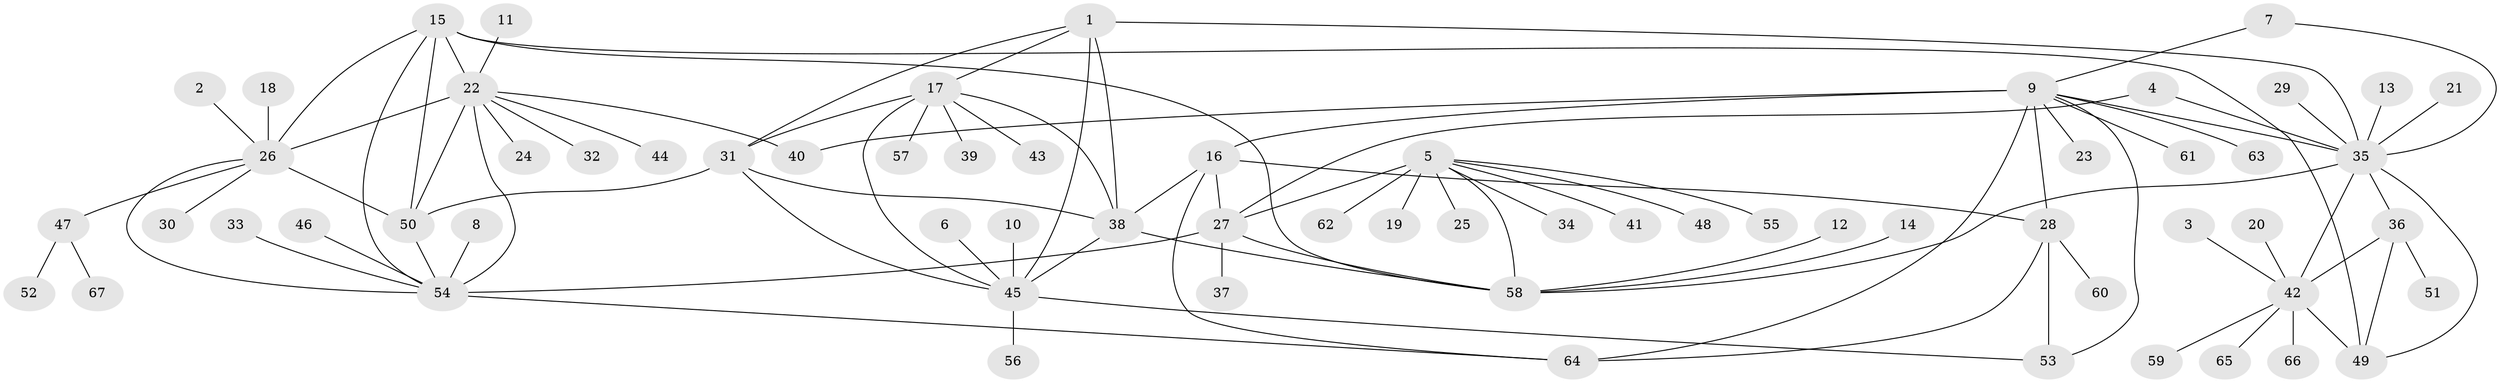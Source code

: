 // original degree distribution, {7: 0.06818181818181818, 8: 0.06060606060606061, 10: 0.015151515151515152, 9: 0.03787878787878788, 6: 0.015151515151515152, 15: 0.007575757575757576, 11: 0.007575757575757576, 12: 0.015151515151515152, 1: 0.6136363636363636, 4: 0.007575757575757576, 2: 0.11363636363636363, 3: 0.030303030303030304, 5: 0.007575757575757576}
// Generated by graph-tools (version 1.1) at 2025/02/03/09/25 03:02:50]
// undirected, 67 vertices, 97 edges
graph export_dot {
graph [start="1"]
  node [color=gray90,style=filled];
  1;
  2;
  3;
  4;
  5;
  6;
  7;
  8;
  9;
  10;
  11;
  12;
  13;
  14;
  15;
  16;
  17;
  18;
  19;
  20;
  21;
  22;
  23;
  24;
  25;
  26;
  27;
  28;
  29;
  30;
  31;
  32;
  33;
  34;
  35;
  36;
  37;
  38;
  39;
  40;
  41;
  42;
  43;
  44;
  45;
  46;
  47;
  48;
  49;
  50;
  51;
  52;
  53;
  54;
  55;
  56;
  57;
  58;
  59;
  60;
  61;
  62;
  63;
  64;
  65;
  66;
  67;
  1 -- 17 [weight=1.0];
  1 -- 31 [weight=1.0];
  1 -- 35 [weight=1.0];
  1 -- 38 [weight=1.0];
  1 -- 45 [weight=2.0];
  2 -- 26 [weight=1.0];
  3 -- 42 [weight=1.0];
  4 -- 27 [weight=1.0];
  4 -- 35 [weight=1.0];
  5 -- 19 [weight=1.0];
  5 -- 25 [weight=1.0];
  5 -- 27 [weight=6.0];
  5 -- 34 [weight=1.0];
  5 -- 41 [weight=1.0];
  5 -- 48 [weight=1.0];
  5 -- 55 [weight=1.0];
  5 -- 58 [weight=3.0];
  5 -- 62 [weight=1.0];
  6 -- 45 [weight=1.0];
  7 -- 9 [weight=1.0];
  7 -- 35 [weight=1.0];
  8 -- 54 [weight=1.0];
  9 -- 16 [weight=4.0];
  9 -- 23 [weight=1.0];
  9 -- 28 [weight=2.0];
  9 -- 35 [weight=1.0];
  9 -- 40 [weight=1.0];
  9 -- 53 [weight=1.0];
  9 -- 61 [weight=1.0];
  9 -- 63 [weight=1.0];
  9 -- 64 [weight=2.0];
  10 -- 45 [weight=1.0];
  11 -- 22 [weight=1.0];
  12 -- 58 [weight=1.0];
  13 -- 35 [weight=1.0];
  14 -- 58 [weight=1.0];
  15 -- 22 [weight=2.0];
  15 -- 26 [weight=1.0];
  15 -- 49 [weight=1.0];
  15 -- 50 [weight=1.0];
  15 -- 54 [weight=1.0];
  15 -- 58 [weight=1.0];
  16 -- 27 [weight=1.0];
  16 -- 28 [weight=2.0];
  16 -- 38 [weight=1.0];
  16 -- 64 [weight=2.0];
  17 -- 31 [weight=1.0];
  17 -- 38 [weight=1.0];
  17 -- 39 [weight=1.0];
  17 -- 43 [weight=1.0];
  17 -- 45 [weight=2.0];
  17 -- 57 [weight=1.0];
  18 -- 26 [weight=1.0];
  20 -- 42 [weight=1.0];
  21 -- 35 [weight=1.0];
  22 -- 24 [weight=1.0];
  22 -- 26 [weight=2.0];
  22 -- 32 [weight=1.0];
  22 -- 40 [weight=1.0];
  22 -- 44 [weight=1.0];
  22 -- 50 [weight=2.0];
  22 -- 54 [weight=2.0];
  26 -- 30 [weight=1.0];
  26 -- 47 [weight=1.0];
  26 -- 50 [weight=1.0];
  26 -- 54 [weight=1.0];
  27 -- 37 [weight=1.0];
  27 -- 54 [weight=1.0];
  27 -- 58 [weight=2.0];
  28 -- 53 [weight=1.0];
  28 -- 60 [weight=1.0];
  28 -- 64 [weight=1.0];
  29 -- 35 [weight=1.0];
  31 -- 38 [weight=1.0];
  31 -- 45 [weight=2.0];
  31 -- 50 [weight=1.0];
  33 -- 54 [weight=1.0];
  35 -- 36 [weight=1.0];
  35 -- 42 [weight=3.0];
  35 -- 49 [weight=1.0];
  35 -- 58 [weight=1.0];
  36 -- 42 [weight=3.0];
  36 -- 49 [weight=1.0];
  36 -- 51 [weight=1.0];
  38 -- 45 [weight=2.0];
  38 -- 58 [weight=1.0];
  42 -- 49 [weight=3.0];
  42 -- 59 [weight=1.0];
  42 -- 65 [weight=1.0];
  42 -- 66 [weight=1.0];
  45 -- 53 [weight=1.0];
  45 -- 56 [weight=1.0];
  46 -- 54 [weight=1.0];
  47 -- 52 [weight=1.0];
  47 -- 67 [weight=1.0];
  50 -- 54 [weight=1.0];
  54 -- 64 [weight=1.0];
}
